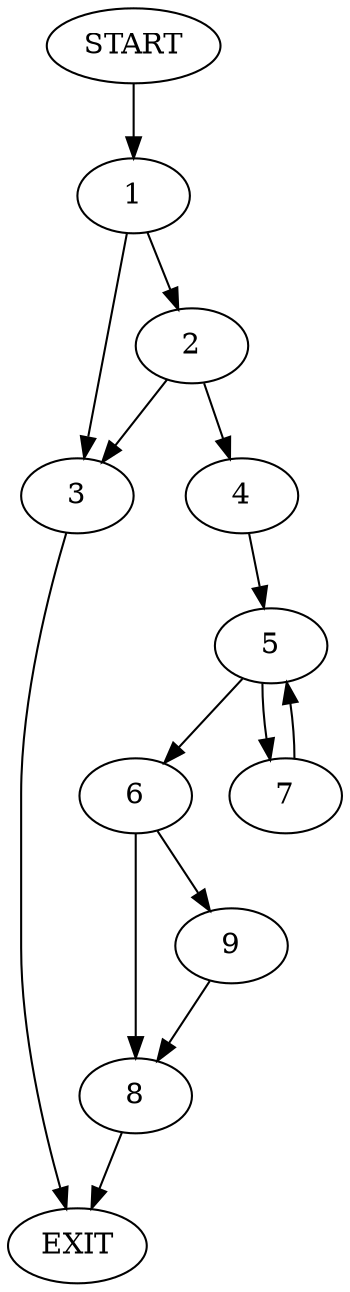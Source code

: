 digraph {
0 [label="START"]
10 [label="EXIT"]
0 -> 1
1 -> 2
1 -> 3
2 -> 4
2 -> 3
3 -> 10
4 -> 5
5 -> 6
5 -> 7
6 -> 8
6 -> 9
7 -> 5
8 -> 10
9 -> 8
}
